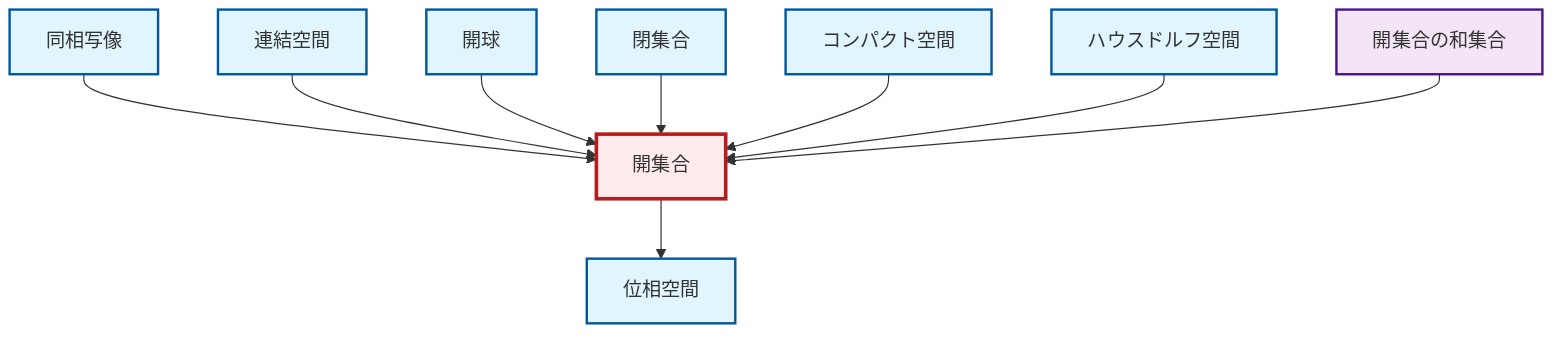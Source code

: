graph TD
    classDef definition fill:#e1f5fe,stroke:#01579b,stroke-width:2px
    classDef theorem fill:#f3e5f5,stroke:#4a148c,stroke-width:2px
    classDef axiom fill:#fff3e0,stroke:#e65100,stroke-width:2px
    classDef example fill:#e8f5e9,stroke:#1b5e20,stroke-width:2px
    classDef current fill:#ffebee,stroke:#b71c1c,stroke-width:3px
    def-open-ball["開球"]:::definition
    def-connected["連結空間"]:::definition
    def-open-set["開集合"]:::definition
    def-compact["コンパクト空間"]:::definition
    def-homeomorphism["同相写像"]:::definition
    def-closed-set["閉集合"]:::definition
    def-hausdorff["ハウスドルフ空間"]:::definition
    def-topological-space["位相空間"]:::definition
    thm-union-open-sets["開集合の和集合"]:::theorem
    def-homeomorphism --> def-open-set
    def-connected --> def-open-set
    def-open-ball --> def-open-set
    def-closed-set --> def-open-set
    def-compact --> def-open-set
    def-open-set --> def-topological-space
    def-hausdorff --> def-open-set
    thm-union-open-sets --> def-open-set
    class def-open-set current